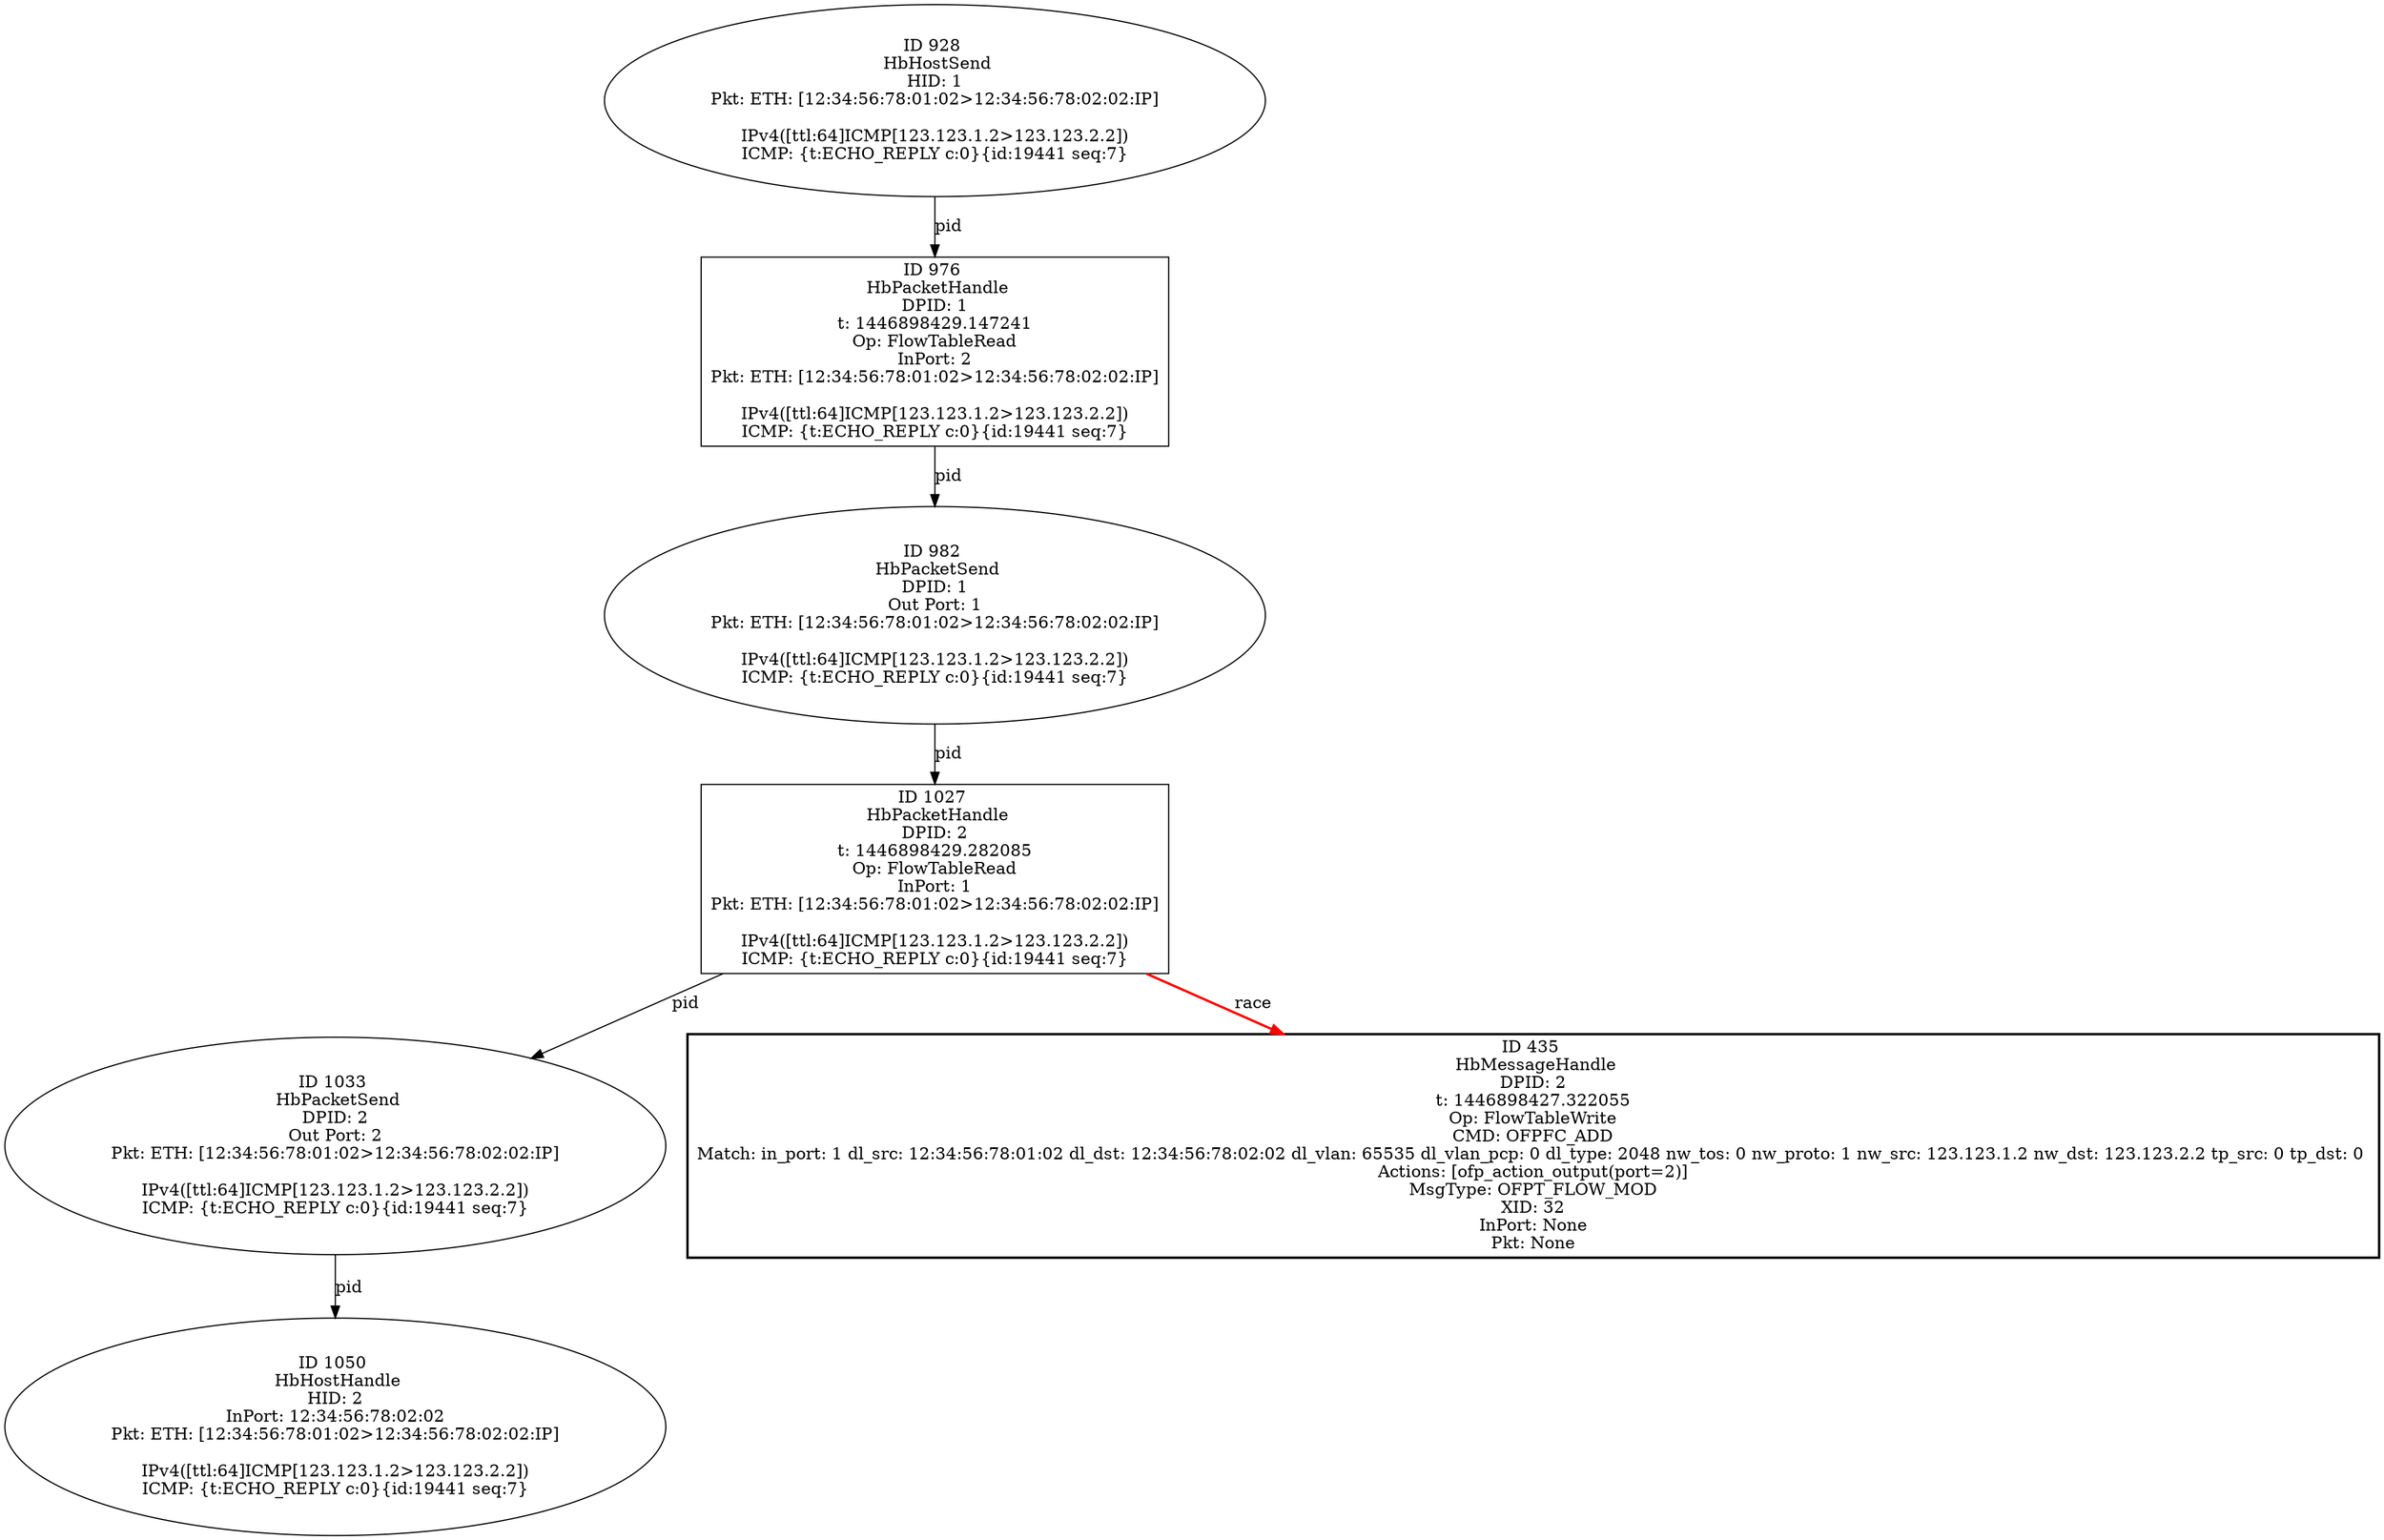 strict digraph G {
928 [shape=oval, event=<hb_events.HbHostSend object at 0x10f943e10>, label="ID 928 
 HbHostSend
HID: 1
Pkt: ETH: [12:34:56:78:01:02>12:34:56:78:02:02:IP]

IPv4([ttl:64]ICMP[123.123.1.2>123.123.2.2])
ICMP: {t:ECHO_REPLY c:0}{id:19441 seq:7}"];
1027 [shape=box, event=<hb_events.HbPacketHandle object at 0x10fa2d110>, label="ID 1027 
 HbPacketHandle
DPID: 2
t: 1446898429.282085
Op: FlowTableRead
InPort: 1
Pkt: ETH: [12:34:56:78:01:02>12:34:56:78:02:02:IP]

IPv4([ttl:64]ICMP[123.123.1.2>123.123.2.2])
ICMP: {t:ECHO_REPLY c:0}{id:19441 seq:7}"];
1033 [shape=oval, event=<hb_events.HbPacketSend object at 0x10fa34990>, label="ID 1033 
 HbPacketSend
DPID: 2
Out Port: 2
Pkt: ETH: [12:34:56:78:01:02>12:34:56:78:02:02:IP]

IPv4([ttl:64]ICMP[123.123.1.2>123.123.2.2])
ICMP: {t:ECHO_REPLY c:0}{id:19441 seq:7}"];
976 [shape=box, event=<hb_events.HbPacketHandle object at 0x10f963b50>, label="ID 976 
 HbPacketHandle
DPID: 1
t: 1446898429.147241
Op: FlowTableRead
InPort: 2
Pkt: ETH: [12:34:56:78:01:02>12:34:56:78:02:02:IP]

IPv4([ttl:64]ICMP[123.123.1.2>123.123.2.2])
ICMP: {t:ECHO_REPLY c:0}{id:19441 seq:7}"];
435 [shape=box, style=bold, event=<hb_events.HbMessageHandle object at 0x10f822690>, label="ID 435 
 HbMessageHandle
DPID: 2
t: 1446898427.322055
Op: FlowTableWrite
CMD: OFPFC_ADD
Match: in_port: 1 dl_src: 12:34:56:78:01:02 dl_dst: 12:34:56:78:02:02 dl_vlan: 65535 dl_vlan_pcp: 0 dl_type: 2048 nw_tos: 0 nw_proto: 1 nw_src: 123.123.1.2 nw_dst: 123.123.2.2 tp_src: 0 tp_dst: 0 
Actions: [ofp_action_output(port=2)]
MsgType: OFPT_FLOW_MOD
XID: 32
InPort: None
Pkt: None"];
982 [shape=oval, event=<hb_events.HbPacketSend object at 0x10f970410>, label="ID 982 
 HbPacketSend
DPID: 1
Out Port: 1
Pkt: ETH: [12:34:56:78:01:02>12:34:56:78:02:02:IP]

IPv4([ttl:64]ICMP[123.123.1.2>123.123.2.2])
ICMP: {t:ECHO_REPLY c:0}{id:19441 seq:7}"];
1050 [shape=oval, event=<hb_events.HbHostHandle object at 0x10fa3bd10>, label="ID 1050 
 HbHostHandle
HID: 2
InPort: 12:34:56:78:02:02
Pkt: ETH: [12:34:56:78:01:02>12:34:56:78:02:02:IP]

IPv4([ttl:64]ICMP[123.123.1.2>123.123.2.2])
ICMP: {t:ECHO_REPLY c:0}{id:19441 seq:7}"];
928 -> 976  [rel=pid, label=pid];
1027 -> 1033  [rel=pid, label=pid];
1027 -> 435  [harmful=True, color=red, style=bold, rel=race, label=race];
1033 -> 1050  [rel=pid, label=pid];
976 -> 982  [rel=pid, label=pid];
982 -> 1027  [rel=pid, label=pid];
}
